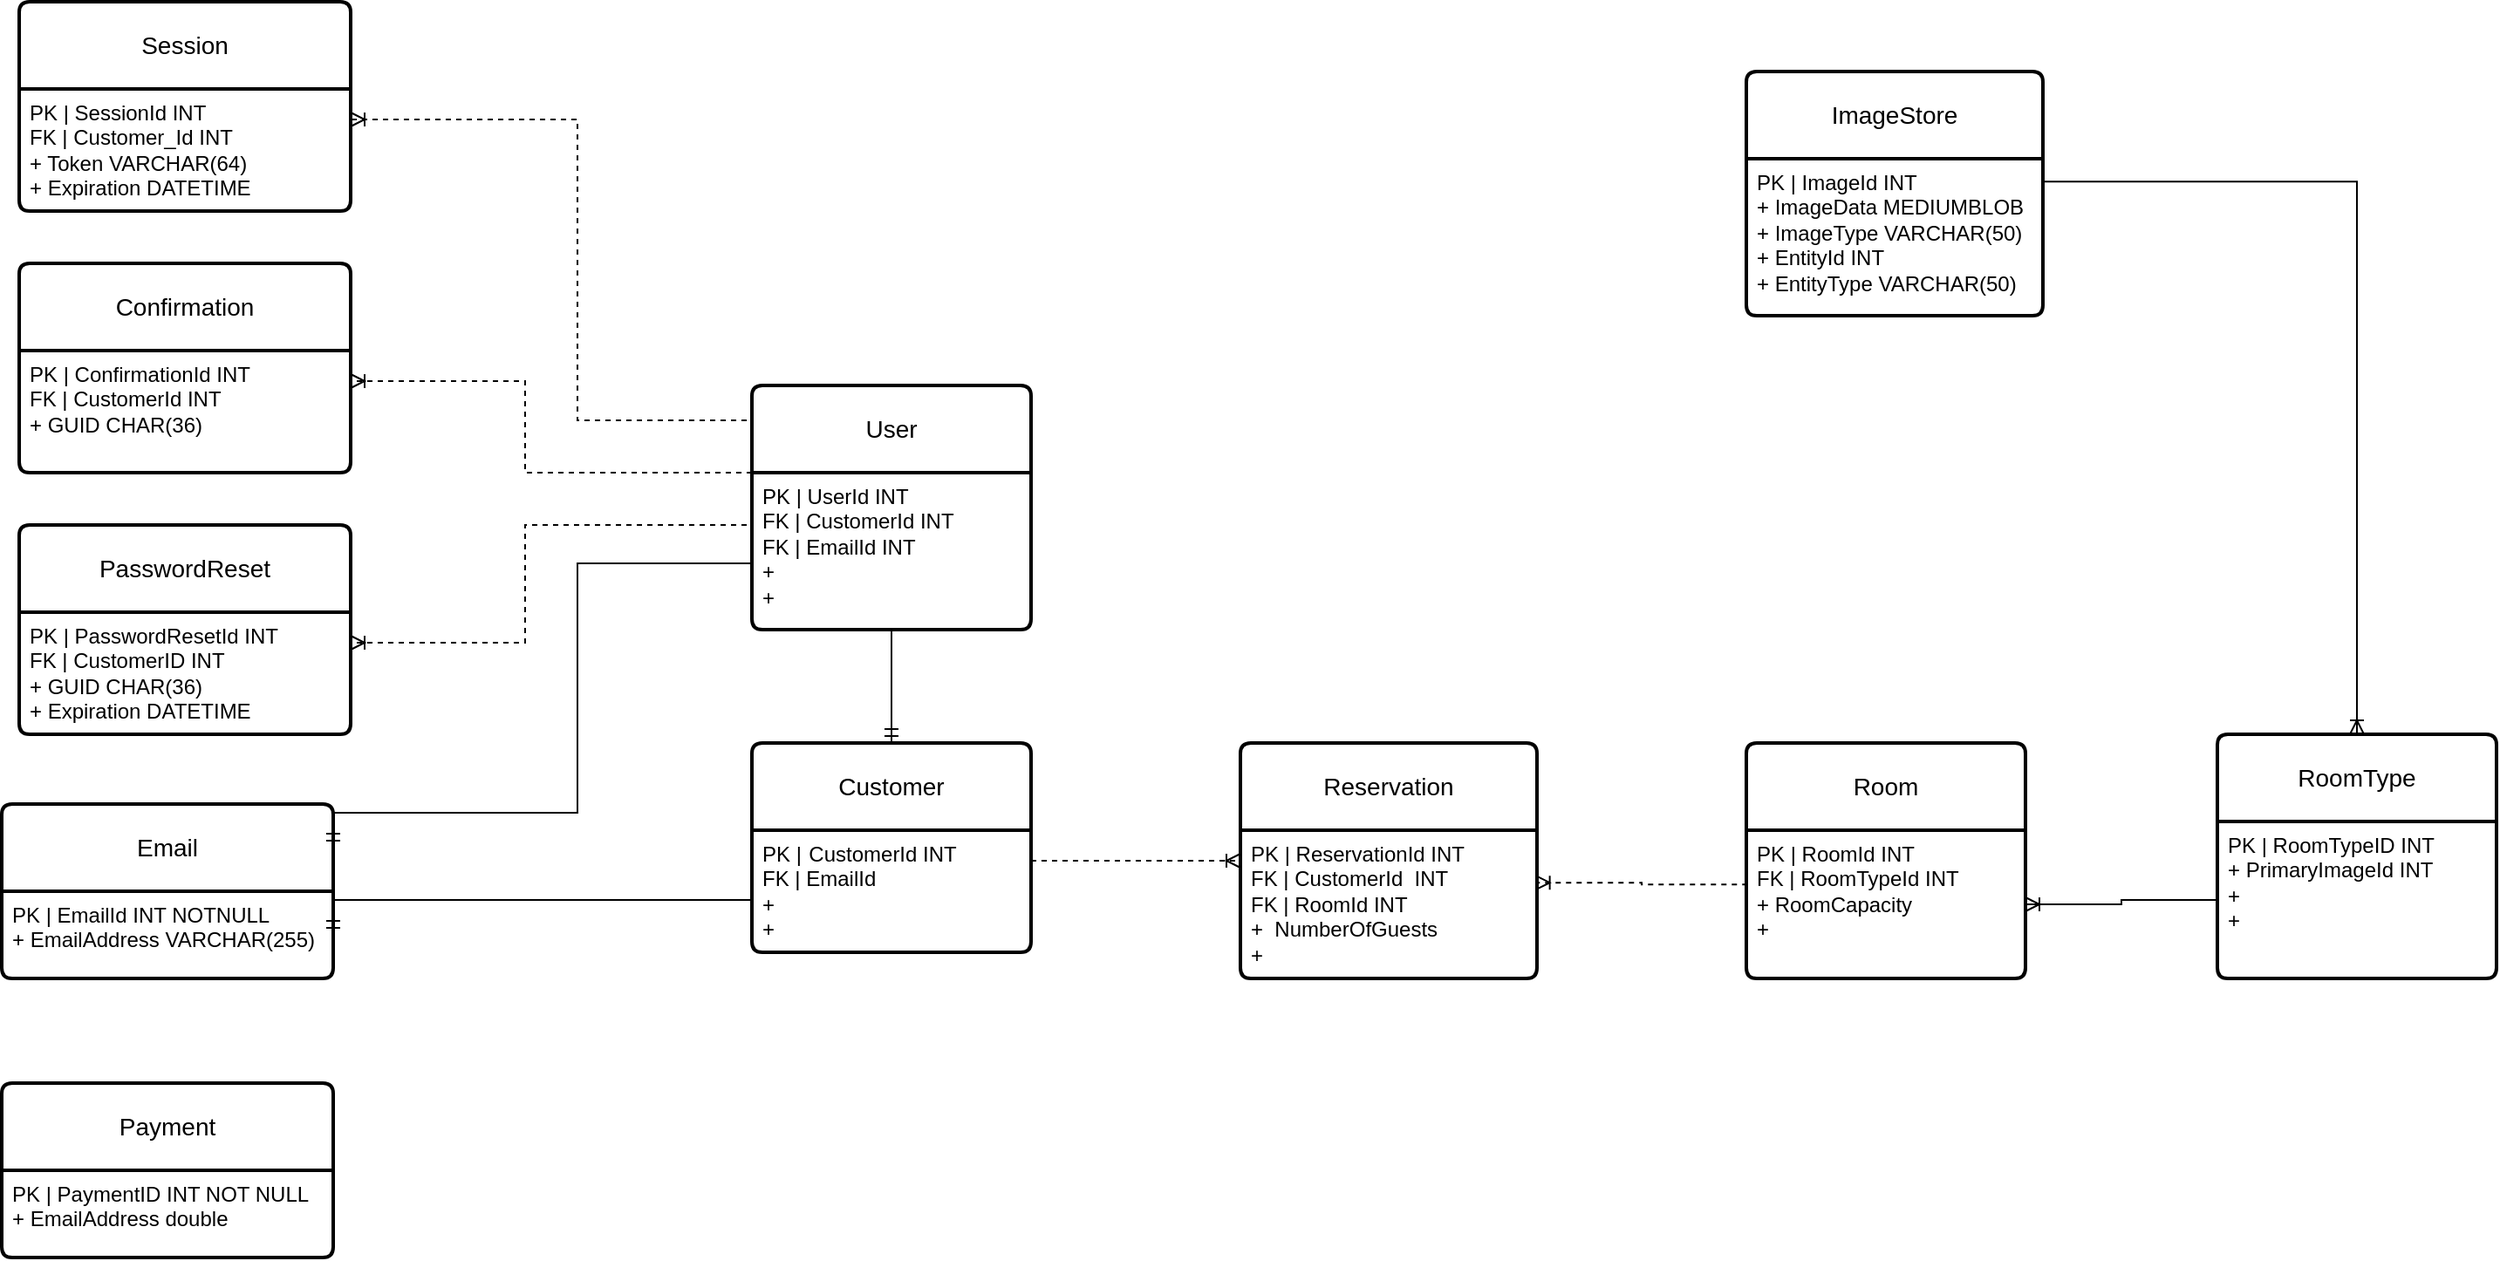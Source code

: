 <mxfile version="22.1.22" type="embed">
  <diagram id="R2lEEEUBdFMjLlhIrx00" name="Page-1">
    <mxGraphModel dx="637" dy="720" grid="1" gridSize="10" guides="1" tooltips="1" connect="1" arrows="1" fold="1" page="1" pageScale="1" pageWidth="850" pageHeight="1100" math="0" shadow="0" extFonts="Permanent Marker^https://fonts.googleapis.com/css?family=Permanent+Marker">
      <root>
        <mxCell id="0" />
        <mxCell id="1" parent="0" />
        <mxCell id="xTQfs5T80yT4qUn2D3Ki-52" value="Customer" style="swimlane;childLayout=stackLayout;horizontal=1;startSize=50;horizontalStack=0;rounded=1;fontSize=14;fontStyle=0;strokeWidth=2;resizeParent=0;resizeLast=1;shadow=0;dashed=0;align=center;arcSize=4;whiteSpace=wrap;html=1;" parent="1" vertex="1">
          <mxGeometry x="480" y="445" width="160" height="120" as="geometry">
            <mxRectangle x="480" y="445" width="100" height="50" as="alternateBounds" />
          </mxGeometry>
        </mxCell>
        <mxCell id="xTQfs5T80yT4qUn2D3Ki-53" value="PK |&lt;span style=&quot;white-space: pre;&quot;&gt;&#x9;&lt;/span&gt;CustomerId INT&lt;div&gt;FK | EmailId&lt;/div&gt;&lt;div&gt;+&lt;/div&gt;&lt;div&gt;+&lt;/div&gt;" style="align=left;strokeColor=none;fillColor=none;spacingLeft=4;fontSize=12;verticalAlign=top;resizable=0;rotatable=0;part=1;html=1;" parent="xTQfs5T80yT4qUn2D3Ki-52" vertex="1">
          <mxGeometry y="50" width="160" height="70" as="geometry" />
        </mxCell>
        <mxCell id="xTQfs5T80yT4qUn2D3Ki-54" value="Reservation" style="swimlane;childLayout=stackLayout;horizontal=1;startSize=50;horizontalStack=0;rounded=1;fontSize=14;fontStyle=0;strokeWidth=2;resizeParent=0;resizeLast=1;shadow=0;dashed=0;align=center;arcSize=4;whiteSpace=wrap;html=1;" parent="1" vertex="1">
          <mxGeometry x="760" y="445" width="170" height="135" as="geometry" />
        </mxCell>
        <mxCell id="xTQfs5T80yT4qUn2D3Ki-55" value="&lt;div&gt;PK | ReservationId INT&lt;/div&gt;FK | CustomerId&amp;nbsp; INT&lt;div&gt;FK | RoomId INT&lt;/div&gt;&lt;div&gt;+&amp;nbsp; NumberOfGuests&lt;/div&gt;&lt;div&gt;+&amp;nbsp;&lt;/div&gt;" style="align=left;strokeColor=none;fillColor=none;spacingLeft=4;fontSize=12;verticalAlign=top;resizable=0;rotatable=0;part=1;html=1;" parent="xTQfs5T80yT4qUn2D3Ki-54" vertex="1">
          <mxGeometry y="50" width="170" height="85" as="geometry" />
        </mxCell>
        <mxCell id="xTQfs5T80yT4qUn2D3Ki-56" value="Room" style="swimlane;childLayout=stackLayout;horizontal=1;startSize=50;horizontalStack=0;rounded=1;fontSize=14;fontStyle=0;strokeWidth=2;resizeParent=0;resizeLast=1;shadow=0;dashed=0;align=center;arcSize=4;whiteSpace=wrap;html=1;" parent="1" vertex="1">
          <mxGeometry x="1050" y="445" width="160" height="135" as="geometry" />
        </mxCell>
        <mxCell id="xTQfs5T80yT4qUn2D3Ki-57" value="&lt;div&gt;PK | RoomId INT&lt;/div&gt;FK | RoomTypeId INT&lt;br&gt;+ RoomCapacity&lt;br&gt;&lt;span style=&quot;background-color: initial;&quot;&gt;+&amp;nbsp;&lt;/span&gt;" style="align=left;strokeColor=none;fillColor=none;spacingLeft=4;fontSize=12;verticalAlign=top;resizable=0;rotatable=0;part=1;html=1;" parent="xTQfs5T80yT4qUn2D3Ki-56" vertex="1">
          <mxGeometry y="50" width="160" height="85" as="geometry" />
        </mxCell>
        <mxCell id="xTQfs5T80yT4qUn2D3Ki-60" value="Session" style="swimlane;childLayout=stackLayout;horizontal=1;startSize=50;horizontalStack=0;rounded=1;fontSize=14;fontStyle=0;strokeWidth=2;resizeParent=0;resizeLast=1;shadow=0;dashed=0;align=center;arcSize=4;whiteSpace=wrap;html=1;" parent="1" vertex="1">
          <mxGeometry x="60" y="20" width="190" height="120" as="geometry" />
        </mxCell>
        <mxCell id="xTQfs5T80yT4qUn2D3Ki-61" value="PK | SessionId INT&lt;div&gt;FK | Customer_Id INT&lt;/div&gt;&lt;div&gt;+ Token VARCHAR(64)&lt;/div&gt;&lt;div&gt;+ Expiration DATETIME&lt;/div&gt;" style="align=left;strokeColor=none;fillColor=none;spacingLeft=4;fontSize=12;verticalAlign=top;resizable=0;rotatable=0;part=1;html=1;" parent="xTQfs5T80yT4qUn2D3Ki-60" vertex="1">
          <mxGeometry y="50" width="190" height="70" as="geometry" />
        </mxCell>
        <mxCell id="xTQfs5T80yT4qUn2D3Ki-62" value="Confirmation" style="swimlane;childLayout=stackLayout;horizontal=1;startSize=50;horizontalStack=0;rounded=1;fontSize=14;fontStyle=0;strokeWidth=2;resizeParent=0;resizeLast=1;shadow=0;dashed=0;align=center;arcSize=4;whiteSpace=wrap;html=1;" parent="1" vertex="1">
          <mxGeometry x="60" y="170" width="190" height="120" as="geometry" />
        </mxCell>
        <mxCell id="xTQfs5T80yT4qUn2D3Ki-63" value="PK | ConfirmationId INT&lt;br&gt;FK | CustomerId INT&lt;br&gt;+ GUID CHAR(36)" style="align=left;strokeColor=none;fillColor=none;spacingLeft=4;fontSize=12;verticalAlign=top;resizable=0;rotatable=0;part=1;html=1;" parent="xTQfs5T80yT4qUn2D3Ki-62" vertex="1">
          <mxGeometry y="50" width="190" height="70" as="geometry" />
        </mxCell>
        <mxCell id="xTQfs5T80yT4qUn2D3Ki-66" value="PasswordReset" style="swimlane;childLayout=stackLayout;horizontal=1;startSize=50;horizontalStack=0;rounded=1;fontSize=14;fontStyle=0;strokeWidth=2;resizeParent=0;resizeLast=1;shadow=0;dashed=0;align=center;arcSize=4;whiteSpace=wrap;html=1;" parent="1" vertex="1">
          <mxGeometry x="60" y="320" width="190" height="120" as="geometry" />
        </mxCell>
        <mxCell id="xTQfs5T80yT4qUn2D3Ki-67" value="PK | PasswordResetId INT&lt;br&gt;FK | CustomerID INT&lt;br&gt;+ GUID CHAR(36)&lt;div&gt;+ Expiration DATETIME&lt;/div&gt;" style="align=left;strokeColor=none;fillColor=none;spacingLeft=4;fontSize=12;verticalAlign=top;resizable=0;rotatable=0;part=1;html=1;" parent="xTQfs5T80yT4qUn2D3Ki-66" vertex="1">
          <mxGeometry y="50" width="190" height="70" as="geometry" />
        </mxCell>
        <mxCell id="xTQfs5T80yT4qUn2D3Ki-68" style="edgeStyle=orthogonalEdgeStyle;rounded=0;orthogonalLoop=1;jettySize=auto;html=1;exitX=0;exitY=0.25;exitDx=0;exitDy=0;entryX=1;entryY=0.25;entryDx=0;entryDy=0;dashed=1;endArrow=ERoneToMany;endFill=0;" parent="1" source="xTQfs5T80yT4qUn2D3Ki-81" target="xTQfs5T80yT4qUn2D3Ki-61" edge="1">
          <mxGeometry relative="1" as="geometry">
            <Array as="points">
              <mxPoint x="480" y="260" />
              <mxPoint x="380" y="260" />
              <mxPoint x="380" y="88" />
            </Array>
          </mxGeometry>
        </mxCell>
        <mxCell id="xTQfs5T80yT4qUn2D3Ki-70" style="edgeStyle=orthogonalEdgeStyle;rounded=0;orthogonalLoop=1;jettySize=auto;html=1;exitX=0;exitY=0.5;exitDx=0;exitDy=0;entryX=1;entryY=0.25;entryDx=0;entryDy=0;dashed=1;endArrow=ERoneToMany;endFill=0;" parent="1" source="xTQfs5T80yT4qUn2D3Ki-82" target="xTQfs5T80yT4qUn2D3Ki-67" edge="1">
          <mxGeometry relative="1" as="geometry">
            <Array as="points">
              <mxPoint x="480" y="320" />
              <mxPoint x="350" y="320" />
              <mxPoint x="350" y="388" />
            </Array>
          </mxGeometry>
        </mxCell>
        <mxCell id="xTQfs5T80yT4qUn2D3Ki-73" style="edgeStyle=orthogonalEdgeStyle;rounded=0;orthogonalLoop=1;jettySize=auto;html=1;exitX=1;exitY=0.25;exitDx=0;exitDy=0;entryX=0;entryY=0.5;entryDx=0;entryDy=0;endArrow=ERoneToMany;endFill=0;dashed=1;" parent="1" source="xTQfs5T80yT4qUn2D3Ki-53" target="xTQfs5T80yT4qUn2D3Ki-54" edge="1">
          <mxGeometry relative="1" as="geometry" />
        </mxCell>
        <mxCell id="xTQfs5T80yT4qUn2D3Ki-74" style="edgeStyle=orthogonalEdgeStyle;rounded=0;orthogonalLoop=1;jettySize=auto;html=1;exitX=0.004;exitY=0.366;exitDx=0;exitDy=0;entryX=0.996;entryY=0.354;entryDx=0;entryDy=0;entryPerimeter=0;dashed=1;endArrow=ERoneToMany;endFill=0;exitPerimeter=0;" parent="1" source="xTQfs5T80yT4qUn2D3Ki-57" target="xTQfs5T80yT4qUn2D3Ki-55" edge="1">
          <mxGeometry relative="1" as="geometry" />
        </mxCell>
        <mxCell id="xTQfs5T80yT4qUn2D3Ki-75" value="ImageStore" style="swimlane;childLayout=stackLayout;horizontal=1;startSize=50;horizontalStack=0;rounded=1;fontSize=14;fontStyle=0;strokeWidth=2;resizeParent=0;resizeLast=1;shadow=0;dashed=0;align=center;arcSize=4;whiteSpace=wrap;html=1;" parent="1" vertex="1">
          <mxGeometry x="1050" y="60" width="170" height="140" as="geometry" />
        </mxCell>
        <mxCell id="xTQfs5T80yT4qUn2D3Ki-76" value="PK | ImageId INT&lt;br&gt;+ ImageData MEDIUMBLOB&lt;div&gt;+ ImageType VARCHAR(50)&lt;/div&gt;&lt;div&gt;+ EntityId INT&lt;/div&gt;&lt;div&gt;+ EntityType VARCHAR(50)&lt;/div&gt;" style="align=left;strokeColor=none;fillColor=none;spacingLeft=4;fontSize=12;verticalAlign=top;resizable=0;rotatable=0;part=1;html=1;" parent="xTQfs5T80yT4qUn2D3Ki-75" vertex="1">
          <mxGeometry y="50" width="170" height="90" as="geometry" />
        </mxCell>
        <mxCell id="xTQfs5T80yT4qUn2D3Ki-77" value="RoomType" style="swimlane;childLayout=stackLayout;horizontal=1;startSize=50;horizontalStack=0;rounded=1;fontSize=14;fontStyle=0;strokeWidth=2;resizeParent=0;resizeLast=1;shadow=0;dashed=0;align=center;arcSize=4;whiteSpace=wrap;html=1;" parent="1" vertex="1">
          <mxGeometry x="1320" y="440" width="160" height="140" as="geometry" />
        </mxCell>
        <mxCell id="xTQfs5T80yT4qUn2D3Ki-78" value="PK | RoomTypeID INT&lt;br&gt;+ PrimaryImageId INT&lt;div&gt;+&amp;nbsp;&lt;/div&gt;&lt;div&gt;+&amp;nbsp;&lt;/div&gt;" style="align=left;strokeColor=none;fillColor=none;spacingLeft=4;fontSize=12;verticalAlign=top;resizable=0;rotatable=0;part=1;html=1;" parent="xTQfs5T80yT4qUn2D3Ki-77" vertex="1">
          <mxGeometry y="50" width="160" height="90" as="geometry" />
        </mxCell>
        <mxCell id="xTQfs5T80yT4qUn2D3Ki-80" style="edgeStyle=orthogonalEdgeStyle;rounded=0;orthogonalLoop=1;jettySize=auto;html=1;exitX=0.5;exitY=0;exitDx=0;exitDy=0;entryX=1.004;entryY=0.146;entryDx=0;entryDy=0;entryPerimeter=0;endArrow=none;endFill=0;startArrow=ERoneToMany;startFill=0;" parent="1" source="xTQfs5T80yT4qUn2D3Ki-77" target="xTQfs5T80yT4qUn2D3Ki-76" edge="1">
          <mxGeometry relative="1" as="geometry" />
        </mxCell>
        <mxCell id="xTQfs5T80yT4qUn2D3Ki-81" value="User" style="swimlane;childLayout=stackLayout;horizontal=1;startSize=50;horizontalStack=0;rounded=1;fontSize=14;fontStyle=0;strokeWidth=2;resizeParent=0;resizeLast=1;shadow=0;dashed=0;align=center;arcSize=4;whiteSpace=wrap;html=1;" parent="1" vertex="1">
          <mxGeometry x="480" y="240" width="160" height="140" as="geometry" />
        </mxCell>
        <mxCell id="xTQfs5T80yT4qUn2D3Ki-82" value="PK | UserId INT&lt;br&gt;FK | CustomerId INT&lt;br&gt;FK | EmailId INT&lt;br&gt;&lt;div&gt;+&amp;nbsp;&lt;/div&gt;&lt;div&gt;+&amp;nbsp;&lt;/div&gt;" style="align=left;strokeColor=none;fillColor=none;spacingLeft=4;fontSize=12;verticalAlign=top;resizable=0;rotatable=0;part=1;html=1;" parent="xTQfs5T80yT4qUn2D3Ki-81" vertex="1">
          <mxGeometry y="50" width="160" height="90" as="geometry" />
        </mxCell>
        <mxCell id="xTQfs5T80yT4qUn2D3Ki-83" style="edgeStyle=orthogonalEdgeStyle;rounded=0;orthogonalLoop=1;jettySize=auto;html=1;exitX=0.5;exitY=1;exitDx=0;exitDy=0;entryX=0.5;entryY=0;entryDx=0;entryDy=0;endArrow=ERmandOne;endFill=0;" parent="1" source="xTQfs5T80yT4qUn2D3Ki-82" target="xTQfs5T80yT4qUn2D3Ki-52" edge="1">
          <mxGeometry relative="1" as="geometry" />
        </mxCell>
        <mxCell id="xTQfs5T80yT4qUn2D3Ki-86" value="Email" style="swimlane;childLayout=stackLayout;horizontal=1;startSize=50;horizontalStack=0;rounded=1;fontSize=14;fontStyle=0;strokeWidth=2;resizeParent=0;resizeLast=1;shadow=0;dashed=0;align=center;arcSize=4;whiteSpace=wrap;html=1;" parent="1" vertex="1">
          <mxGeometry x="50" y="480" width="190" height="100" as="geometry" />
        </mxCell>
        <mxCell id="xTQfs5T80yT4qUn2D3Ki-87" value="PK | EmailId INT NOTNULL&lt;div&gt;+ EmailAddress VARCHAR(255)&lt;/div&gt;" style="align=left;strokeColor=none;fillColor=none;spacingLeft=4;fontSize=12;verticalAlign=top;resizable=0;rotatable=0;part=1;html=1;" parent="xTQfs5T80yT4qUn2D3Ki-86" vertex="1">
          <mxGeometry y="50" width="190" height="50" as="geometry" />
        </mxCell>
        <mxCell id="xTQfs5T80yT4qUn2D3Ki-88" style="edgeStyle=orthogonalEdgeStyle;rounded=0;orthogonalLoop=1;jettySize=auto;html=1;exitX=0;exitY=0.75;exitDx=0;exitDy=0;entryX=1;entryY=0.25;entryDx=0;entryDy=0;endArrow=ERmandOne;endFill=0;" parent="1" source="xTQfs5T80yT4qUn2D3Ki-82" target="xTQfs5T80yT4qUn2D3Ki-86" edge="1">
          <mxGeometry relative="1" as="geometry">
            <Array as="points">
              <mxPoint x="380" y="342" />
              <mxPoint x="380" y="485" />
            </Array>
          </mxGeometry>
        </mxCell>
        <mxCell id="xTQfs5T80yT4qUn2D3Ki-89" style="edgeStyle=orthogonalEdgeStyle;rounded=0;orthogonalLoop=1;jettySize=auto;html=1;exitX=0;exitY=0.5;exitDx=0;exitDy=0;entryX=1;entryY=0.5;entryDx=0;entryDy=0;endArrow=ERmandOne;endFill=0;" parent="1" source="xTQfs5T80yT4qUn2D3Ki-53" target="xTQfs5T80yT4qUn2D3Ki-87" edge="1">
          <mxGeometry relative="1" as="geometry">
            <Array as="points">
              <mxPoint x="480" y="535" />
            </Array>
          </mxGeometry>
        </mxCell>
        <mxCell id="xTQfs5T80yT4qUn2D3Ki-90" style="edgeStyle=orthogonalEdgeStyle;rounded=0;orthogonalLoop=1;jettySize=auto;html=1;exitX=0;exitY=0;exitDx=0;exitDy=0;entryX=1;entryY=0.25;entryDx=0;entryDy=0;dashed=1;endArrow=ERoneToMany;endFill=0;" parent="1" source="xTQfs5T80yT4qUn2D3Ki-82" target="xTQfs5T80yT4qUn2D3Ki-63" edge="1">
          <mxGeometry relative="1" as="geometry">
            <Array as="points">
              <mxPoint x="350" y="290" />
              <mxPoint x="350" y="238" />
            </Array>
          </mxGeometry>
        </mxCell>
        <mxCell id="xTQfs5T80yT4qUn2D3Ki-97" value="" style="edgeStyle=orthogonalEdgeStyle;rounded=0;orthogonalLoop=1;jettySize=auto;html=1;endArrow=ERoneToMany;endFill=0;" parent="1" source="xTQfs5T80yT4qUn2D3Ki-78" target="xTQfs5T80yT4qUn2D3Ki-57" edge="1">
          <mxGeometry relative="1" as="geometry" />
        </mxCell>
        <mxCell id="17" value="Payment" style="swimlane;childLayout=stackLayout;horizontal=1;startSize=50;horizontalStack=0;rounded=1;fontSize=14;fontStyle=0;strokeWidth=2;resizeParent=0;resizeLast=1;shadow=0;dashed=0;align=center;arcSize=4;whiteSpace=wrap;html=1;" parent="1" vertex="1">
          <mxGeometry x="50" y="640" width="190" height="100" as="geometry" />
        </mxCell>
        <mxCell id="18" value="PK | PaymentID INT NOT NULL&lt;div&gt;+ EmailAddress double&lt;/div&gt;" style="align=left;strokeColor=none;fillColor=none;spacingLeft=4;fontSize=12;verticalAlign=top;resizable=0;rotatable=0;part=1;html=1;" parent="17" vertex="1">
          <mxGeometry y="50" width="190" height="50" as="geometry" />
        </mxCell>
      </root>
    </mxGraphModel>
  </diagram>
</mxfile>
